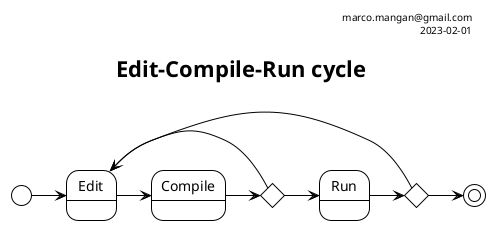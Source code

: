 @startuml

!theme plain

title Edit-Compile-Run cycle
[*] -> Edit

Edit -> Compile

state a <<choice>>

Compile -> a
a -> Run
a -> Edit

state b <<choice>>


Run -> b

b -> [*]
b -> Edit

header
  marco.mangan@gmail.com
  2023-02-01
end header

@enduml
